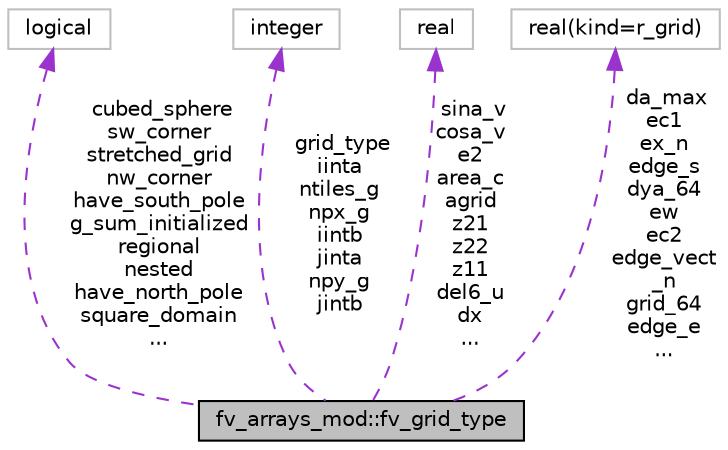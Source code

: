 digraph "fv_arrays_mod::fv_grid_type"
{
 // INTERACTIVE_SVG=YES
  edge [fontname="Helvetica",fontsize="10",labelfontname="Helvetica",labelfontsize="10"];
  node [fontname="Helvetica",fontsize="10",shape=record];
  Node1 [label="fv_arrays_mod::fv_grid_type",height=0.2,width=0.4,color="black", fillcolor="grey75", style="filled" fontcolor="black"];
  Node2 -> Node1 [dir="back",color="darkorchid3",fontsize="10",style="dashed",label=" cubed_sphere\nsw_corner\nstretched_grid\nnw_corner\nhave_south_pole\ng_sum_initialized\nregional\nnested\nhave_north_pole\nsquare_domain\n..." ,fontname="Helvetica"];
  Node2 [label="logical",height=0.2,width=0.4,color="grey75", fillcolor="white", style="filled"];
  Node3 -> Node1 [dir="back",color="darkorchid3",fontsize="10",style="dashed",label=" grid_type\niinta\nntiles_g\nnpx_g\niintb\njinta\nnpy_g\njintb" ,fontname="Helvetica"];
  Node3 [label="integer",height=0.2,width=0.4,color="grey75", fillcolor="white", style="filled"];
  Node4 -> Node1 [dir="back",color="darkorchid3",fontsize="10",style="dashed",label=" sina_v\ncosa_v\ne2\narea_c\nagrid\nz21\nz22\nz11\ndel6_u\ndx\n..." ,fontname="Helvetica"];
  Node4 [label="real",height=0.2,width=0.4,color="grey75", fillcolor="white", style="filled"];
  Node5 -> Node1 [dir="back",color="darkorchid3",fontsize="10",style="dashed",label=" da_max\nec1\nex_n\nedge_s\ndya_64\new\nec2\nedge_vect\l_n\ngrid_64\nedge_e\n..." ,fontname="Helvetica"];
  Node5 [label="real(kind=r_grid)",height=0.2,width=0.4,color="grey75", fillcolor="white", style="filled"];
}
